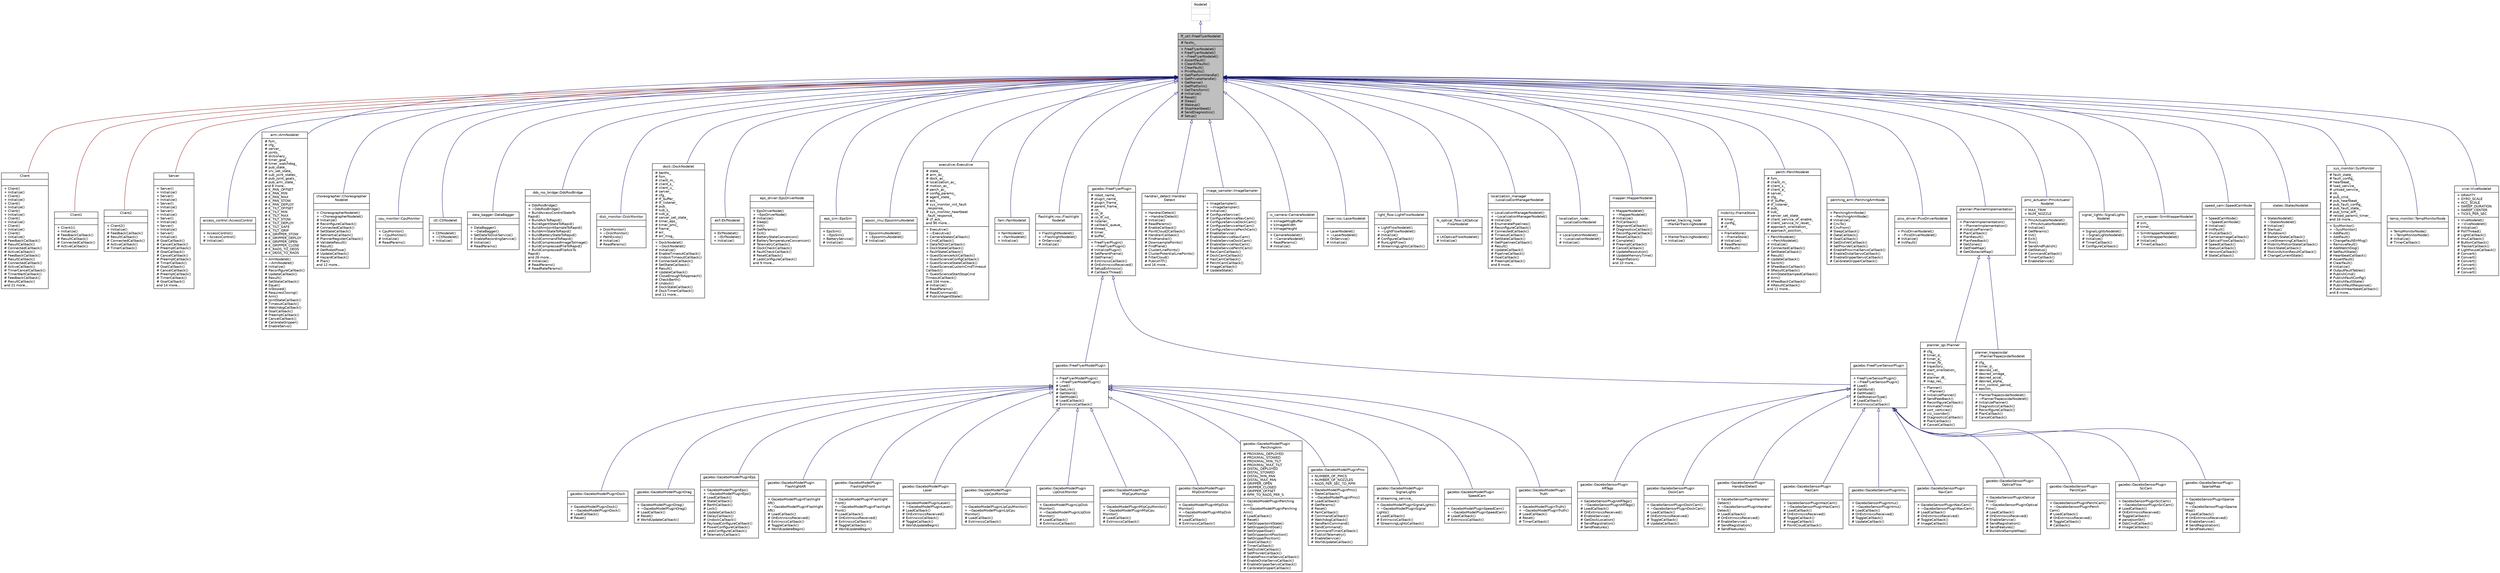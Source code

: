 digraph "ff_util::FreeFlyerNodelet"
{
 // LATEX_PDF_SIZE
  edge [fontname="Helvetica",fontsize="10",labelfontname="Helvetica",labelfontsize="10"];
  node [fontname="Helvetica",fontsize="10",shape=record];
  Node1 [label="{ff_util::FreeFlyerNodelet\n|# faults_\l|+ FreeFlyerNodelet()\l+ FreeFlyerNodelet()\l+ ~FreeFlyerNodelet()\l+ AssertFault()\l+ ClearAllFaults()\l+ ClearFault()\l+ PrintFaults()\l+ GetPlatformHandle()\l+ GetPrivateHandle()\l+ GetName()\l+ GetPlatform()\l+ GetTransform()\l# Initialize()\l# Reset()\l# Sleep()\l# Wakeup()\l# StopHeartbeat()\l# SendDiagnostics()\l# Setup()\l}",height=0.2,width=0.4,color="black", fillcolor="grey75", style="filled", fontcolor="black",tooltip=" "];
  Node2 -> Node1 [dir="back",color="midnightblue",fontsize="10",style="solid",arrowtail="onormal",fontname="Helvetica"];
  Node2 [label="{Nodelet\n||}",height=0.2,width=0.4,color="grey75", fillcolor="white", style="filled",tooltip=" "];
  Node1 -> Node3 [dir="back",color="firebrick4",fontsize="10",style="solid",arrowtail="onormal",fontname="Helvetica"];
  Node3 [label="{Client\n||+ Client()\l+ Initialize()\l+ Client()\l+ Initialize()\l+ Client()\l+ Initialize()\l+ Client()\l+ Initialize()\l+ Client()\l+ Initialize()\l+ Client()\l+ Initialize()\l+ Client()\l+ Initialize()\l# FeedbackCallback()\l# ResultCallback()\l# ConnectedCallback()\l# ActiveCallback()\l# FeedbackCallback()\l# ResultCallback()\l# ConnectedCallback()\l# ActiveCallback()\l# TimerCancelCallback()\l# TimerWaitCallback()\l# FeedbackCallback()\l# ResultCallback()\land 21 more...\l}",height=0.2,width=0.4,color="black", fillcolor="white", style="filled",URL="$classClient.html",tooltip=" "];
  Node1 -> Node4 [dir="back",color="firebrick4",fontsize="10",style="solid",arrowtail="onormal",fontname="Helvetica"];
  Node4 [label="{Client1\n||+ Client1()\l+ Initialize()\l# FeedbackCallback()\l# ResultCallback()\l# ConnectedCallback()\l# ActiveCallback()\l}",height=0.2,width=0.4,color="black", fillcolor="white", style="filled",URL="$classClient1.html",tooltip=" "];
  Node1 -> Node5 [dir="back",color="firebrick4",fontsize="10",style="solid",arrowtail="onormal",fontname="Helvetica"];
  Node5 [label="{Client2\n||+ Client2()\l+ Initialize()\l# FeedbackCallback()\l# ResultCallback()\l# ConnectedCallback()\l# ActiveCallback()\l# TimerCallback()\l}",height=0.2,width=0.4,color="black", fillcolor="white", style="filled",URL="$classClient2.html",tooltip=" "];
  Node1 -> Node6 [dir="back",color="firebrick4",fontsize="10",style="solid",arrowtail="onormal",fontname="Helvetica"];
  Node6 [label="{Server\n||+ Server()\l+ Initialize()\l+ Server()\l+ Initialize()\l+ Server()\l+ Initialize()\l+ Server()\l+ Initialize()\l+ Server()\l+ Initialize()\l+ Server()\l+ Initialize()\l+ Server()\l+ Initialize()\l# GoalCallback()\l# CancelCallback()\l# PreemptCallback()\l# GoalCallback()\l# CancelCallback()\l# PreemptCallback()\l# TimerCallback()\l# GoalCallback()\l# CancelCallback()\l# PreemptCallback()\l# TimerCallback()\l# GoalCallback()\land 14 more...\l}",height=0.2,width=0.4,color="black", fillcolor="white", style="filled",URL="$classServer.html",tooltip=" "];
  Node1 -> Node7 [dir="back",color="midnightblue",fontsize="10",style="solid",arrowtail="onormal",fontname="Helvetica"];
  Node7 [label="{access_control::AccessControl\n||+ AccessControl()\l+ ~AccessControl()\l# Initialize()\l}",height=0.2,width=0.4,color="black", fillcolor="white", style="filled",URL="$classaccess__control_1_1AccessControl.html",tooltip=" "];
  Node1 -> Node8 [dir="back",color="midnightblue",fontsize="10",style="solid",arrowtail="onormal",fontname="Helvetica"];
  Node8 [label="{arm::ArmNodelet\n|# fsm_\l# cfg_\l# server_\l# joints_\l# dictionary_\l# timer_goal_\l# timer_watchdog_\l# pub_state_\l# srv_set_state_\l# sub_joint_states_\l# pub_joint_goals_\l# pub_arm_state_\land 8 more...\l# K_PAN_OFFSET\l# K_PAN_MIN\l# K_PAN_MAX\l# K_PAN_STOW\l# K_PAN_DEPLOY\l# K_TILT_OFFSET\l# K_TILT_MIN\l# K_TILT_MAX\l# K_TILT_STOW\l# K_TILT_DEPLOY\l# K_TILT_SAFE\l# K_TILT_GRIP\l# K_GRIPPER_STOW\l# K_GRIPPER_DEPLOY\l# K_GRIPPER_OPEN\l# K_GRIPPER_CLOSE\l# K_RADS_TO_DEGS\l# K_DEGS_TO_RADS\l|+ ArmNodelet()\l+ ~ArmNodelet()\l# Initialize()\l# ReconfigureCallback()\l# UpdateCallback()\l# Result()\l# SetStateCallback()\l# Equal()\l# IsStowed()\l# RequiresClosing()\l# Arm()\l# JointStateCallback()\l# TimeoutCallback()\l# WatchdogCallback()\l# GoalCallback()\l# PreemptCallback()\l# CancelCallback()\l# CalibrateGripper()\l# EnableServo()\l}",height=0.2,width=0.4,color="black", fillcolor="white", style="filled",URL="$classarm_1_1ArmNodelet.html",tooltip=" "];
  Node1 -> Node9 [dir="back",color="midnightblue",fontsize="10",style="solid",arrowtail="onormal",fontname="Helvetica"];
  Node9 [label="{choreographer::Choreographer\lNodelet\n||+ ChoreographerNodelet()\l+ ~ChoreographerNodelet()\l# Initialize()\l# ReconfigureCallback()\l# ConnectedCallback()\l# SetStateCallback()\l# SetInertiaCallback()\l# PlannerRegisterCallback()\l# ValidateResult()\l# Result()\l# GetRobotPose()\l# UpdateCallback()\l# HazardCallback()\l# Plan()\land 12 more...\l}",height=0.2,width=0.4,color="black", fillcolor="white", style="filled",URL="$classchoreographer_1_1ChoreographerNodelet.html",tooltip=" "];
  Node1 -> Node10 [dir="back",color="midnightblue",fontsize="10",style="solid",arrowtail="onormal",fontname="Helvetica"];
  Node10 [label="{cpu_monitor::CpuMonitor\n||+ CpuMonitor()\l+ ~CpuMonitor()\l# Initialize()\l# ReadParams()\l}",height=0.2,width=0.4,color="black", fillcolor="white", style="filled",URL="$classcpu__monitor_1_1CpuMonitor.html",tooltip=" "];
  Node1 -> Node11 [dir="back",color="midnightblue",fontsize="10",style="solid",arrowtail="onormal",fontname="Helvetica"];
  Node11 [label="{ctl::CtlNodelet\n||+ CtlNodelet()\l+ ~CtlNodelet()\l+ Initialize()\l}",height=0.2,width=0.4,color="black", fillcolor="white", style="filled",URL="$classctl_1_1CtlNodelet.html",tooltip=" "];
  Node1 -> Node12 [dir="back",color="midnightblue",fontsize="10",style="solid",arrowtail="onormal",fontname="Helvetica"];
  Node12 [label="{data_bagger::DataBagger\n||+ DataBagger()\l+ ~DataBagger()\l+ SetDataToDiskService()\l+ EnableRecordingService()\l# Initialize()\l# ReadParams()\l}",height=0.2,width=0.4,color="black", fillcolor="white", style="filled",URL="$classdata__bagger_1_1DataBagger.html",tooltip=" "];
  Node1 -> Node13 [dir="back",color="midnightblue",fontsize="10",style="solid",arrowtail="onormal",fontname="Helvetica"];
  Node13 [label="{dds_ros_bridge::DdsRosBridge\n||+ DdsRosBridge()\l+ ~DdsRosBridge()\l+ BuildAccessControlStateTo\lRapid()\l+ BuildAckToRapid()\l+ BuildAgentStateToRapid()\l+ BuildArmJointSampleToRapid()\l+ BuildArmStateToRapid()\l+ BuildBatteryStateToRapid()\l+ BuildCommandToRapid()\l+ BuildCompressedImageToImage()\l+ BuildCompressedFileToRapid()\l+ BuildCompressedFileAckTo\lRapid()\land 26 more...\l# Initialize()\l# ReadParams()\l# ReadRateParams()\l}",height=0.2,width=0.4,color="black", fillcolor="white", style="filled",URL="$classdds__ros__bridge_1_1DdsRosBridge.html",tooltip=" "];
  Node1 -> Node14 [dir="back",color="midnightblue",fontsize="10",style="solid",arrowtail="onormal",fontname="Helvetica"];
  Node14 [label="{disk_monitor::DiskMonitor\n||+ DiskMonitor()\l+ ~DiskMonitor()\l+ PathExists()\l# Initialize()\l# ReadParams()\l}",height=0.2,width=0.4,color="black", fillcolor="white", style="filled",URL="$classdisk__monitor_1_1DiskMonitor.html",tooltip=" "];
  Node1 -> Node15 [dir="back",color="midnightblue",fontsize="10",style="solid",arrowtail="onormal",fontname="Helvetica"];
  Node15 [label="{dock::DockNodelet\n|# berths_\l# fsm_\l# client_m_\l# client_s_\l# client_u_\l# server_\l# cfg_\l# tf_buffer_\l# tf_listener_\l# pub_\l# sub_s_\l# sub_p_\l# server_set_state_\l# timer_eps_\l# timer_pmc_\l# frame_\l# err_\l# err_msg_\l|+ DockNodelet()\l+ ~DockNodelet()\l# Initialize()\l# EnableTimeoutCallback()\l# UndockTimeoutCallback()\l# ConnectedCallback()\l# SetStateCallback()\l# Result()\l# UpdateCallback()\l# CloseEnoughToApproach()\l# CheckBerth()\l# Undock()\l# DockStateCallback()\l# DockTimerCallback()\land 11 more...\l}",height=0.2,width=0.4,color="black", fillcolor="white", style="filled",URL="$classdock_1_1DockNodelet.html",tooltip=" "];
  Node1 -> Node16 [dir="back",color="midnightblue",fontsize="10",style="solid",arrowtail="onormal",fontname="Helvetica"];
  Node16 [label="{ekf::EkfNodelet\n||+ EkfNodelet()\l+ ~EkfNodelet()\l+ Initialize()\l}",height=0.2,width=0.4,color="black", fillcolor="white", style="filled",URL="$classekf_1_1EkfNodelet.html",tooltip=" "];
  Node1 -> Node17 [dir="back",color="midnightblue",fontsize="10",style="solid",arrowtail="onormal",fontname="Helvetica"];
  Node17 [label="{eps_driver::EpsDriverNode\n||+ EpsDriverNode()\l+ ~EpsDriverNode()\l# Initialize()\l# Sleep()\l# Init()\l# GetParams()\l# Exit()\l# BatteryStateConversion()\l# BatteryTemperatureConversion()\l# TelemetryCallback()\l# DockCheckCallback()\l# FaultCheckCallback()\l# ResetCallback()\l# LedsConfigureCallback()\land 9 more...\l}",height=0.2,width=0.4,color="black", fillcolor="white", style="filled",URL="$classeps__driver_1_1EpsDriverNode.html",tooltip=" "];
  Node1 -> Node18 [dir="back",color="midnightblue",fontsize="10",style="solid",arrowtail="onormal",fontname="Helvetica"];
  Node18 [label="{eps_sim::EpsSim\n||+ EpsSim()\l+ ~EpsSim()\l+ BatteryService()\l# Initialize()\l}",height=0.2,width=0.4,color="black", fillcolor="white", style="filled",URL="$classeps__sim_1_1EpsSim.html",tooltip=" "];
  Node1 -> Node19 [dir="back",color="midnightblue",fontsize="10",style="solid",arrowtail="onormal",fontname="Helvetica"];
  Node19 [label="{epson_imu::EpsonImuNodelet\n||+ EpsonImuNodelet()\l+ ~EpsonImuNodelet()\l# Initialize()\l}",height=0.2,width=0.4,color="black", fillcolor="white", style="filled",URL="$classepson__imu_1_1EpsonImuNodelet.html",tooltip=" "];
  Node1 -> Node20 [dir="back",color="midnightblue",fontsize="10",style="solid",arrowtail="onormal",fontname="Helvetica"];
  Node20 [label="{executive::Executive\n|# state_\l# arm_ac_\l# dock_ac_\l# localization_ac_\l# motion_ac_\l# perch_ac_\l# config_params_\l# agent_state_\l# ack_\l# sys_monitor_init_fault\l_response_\l# sys_monitor_heartbeat\l_fault_response_\l# cf_ack_\land 90 more...\l|+ Executive()\l+ ~Executive()\l+ CameraStatesCallback()\l+ CmdCallback()\l+ DataToDiskCallback()\l+ DockStateCallback()\l+ FaultStateCallback()\l+ GuestScienceAckCallback()\l+ GuestScienceConfigCallback()\l+ GuestScienceStateCallback()\l+ GuestScienceCustomCmdTimeout\lCallback()\l+ GuestScienceStartStopCmd\lTimeoutCallback()\land 104 more...\l# Initialize()\l# ReadParams()\l# ReadCommand()\l# PublishAgentState()\l}",height=0.2,width=0.4,color="black", fillcolor="white", style="filled",URL="$classexecutive_1_1Executive.html",tooltip=" "];
  Node1 -> Node21 [dir="back",color="midnightblue",fontsize="10",style="solid",arrowtail="onormal",fontname="Helvetica"];
  Node21 [label="{fam::FamNodelet\n||+ FamNodelet()\l+ ~FamNodelet()\l+ Initialize()\l}",height=0.2,width=0.4,color="black", fillcolor="white", style="filled",URL="$classfam_1_1FamNodelet.html",tooltip=" "];
  Node1 -> Node22 [dir="back",color="midnightblue",fontsize="10",style="solid",arrowtail="onormal",fontname="Helvetica"];
  Node22 [label="{flashlight::ros::Flashlight\lNodelet\n||+ FlashlightNodelet()\l+ ~FlashlightNodelet()\l+ OnService()\l# Initialize()\l}",height=0.2,width=0.4,color="black", fillcolor="white", style="filled",URL="$classflashlight_1_1ros_1_1FlashlightNodelet.html",tooltip=" "];
  Node1 -> Node23 [dir="back",color="midnightblue",fontsize="10",style="solid",arrowtail="onormal",fontname="Helvetica"];
  Node23 [label="{gazebo::FreeFlyerPlugin\n|# robot_name_\l# plugin_name_\l# plugin_frame_\l# parent_frame_\l# nh_\l# nh_ff_\l# nh_ff_mt_\l# listener_\l# callback_queue_\l# thread_\l# timer_\l# buffer_\l|+ FreeFlyerPlugin()\l+ ~FreeFlyerPlugin()\l# InitializePlugin()\l# SetParentFrame()\l# GetFrame()\l# ExtrinsicsCallback()\l# OnExtrinsicsReceived()\l# SetupExtrinsics()\l# CallbackThread()\l}",height=0.2,width=0.4,color="black", fillcolor="white", style="filled",URL="$classgazebo_1_1FreeFlyerPlugin.html",tooltip=" "];
  Node23 -> Node24 [dir="back",color="midnightblue",fontsize="10",style="solid",arrowtail="onormal",fontname="Helvetica"];
  Node24 [label="{gazebo::FreeFlyerModelPlugin\n||+ FreeFlyerModelPlugin()\l+ ~FreeFlyerModelPlugin()\l# Load()\l# GetLink()\l# GetWorld()\l# GetModel()\l# LoadCallback()\l# ExtrinsicsCallback()\l}",height=0.2,width=0.4,color="black", fillcolor="white", style="filled",URL="$classgazebo_1_1FreeFlyerModelPlugin.html",tooltip=" "];
  Node24 -> Node25 [dir="back",color="midnightblue",fontsize="10",style="solid",arrowtail="onormal",fontname="Helvetica"];
  Node25 [label="{gazebo::GazeboModelPluginDock\n||+ GazeboModelPluginDock()\l+ ~GazeboModelPluginDock()\l# LoadCallback()\l# Reset()\l}",height=0.2,width=0.4,color="black", fillcolor="white", style="filled",URL="$classgazebo_1_1GazeboModelPluginDock.html",tooltip=" "];
  Node24 -> Node26 [dir="back",color="midnightblue",fontsize="10",style="solid",arrowtail="onormal",fontname="Helvetica"];
  Node26 [label="{gazebo::GazeboModelPluginDrag\n||+ GazeboModelPluginDrag()\l+ ~GazeboModelPluginDrag()\l# LoadCallback()\l# Reset()\l# WorldUpdateCallback()\l}",height=0.2,width=0.4,color="black", fillcolor="white", style="filled",URL="$classgazebo_1_1GazeboModelPluginDrag.html",tooltip=" "];
  Node24 -> Node27 [dir="back",color="midnightblue",fontsize="10",style="solid",arrowtail="onormal",fontname="Helvetica"];
  Node27 [label="{gazebo::GazeboModelPluginEps\n||+ GazeboModelPluginEps()\l+ ~GazeboModelPluginEps()\l# LoadCallback()\l# StateCallback()\l# BerthCallback()\l# Lock()\l# UpdateCallback()\l# DelayCallback()\l# UndockCallback()\l# PayloadConfigureCallback()\l# PowerConfigureCallback()\l# LedsConfigureCallback()\l# TelemetryCallback()\l}",height=0.2,width=0.4,color="black", fillcolor="white", style="filled",URL="$classgazebo_1_1GazeboModelPluginEps.html",tooltip=" "];
  Node24 -> Node28 [dir="back",color="midnightblue",fontsize="10",style="solid",arrowtail="onormal",fontname="Helvetica"];
  Node28 [label="{gazebo::GazeboModelPlugin\lFlashlightAft\n||+ GazeboModelPluginFlashlight\lAft()\l+ ~GazeboModelPluginFlashlight\lAft()\l# LoadCallback()\l# OnExtrinsicsReceived()\l# ExtrinsicsCallback()\l# ToggleCallback()\l# WorldUpdateBegin()\l}",height=0.2,width=0.4,color="black", fillcolor="white", style="filled",URL="$classgazebo_1_1GazeboModelPluginFlashlightAft.html",tooltip=" "];
  Node24 -> Node29 [dir="back",color="midnightblue",fontsize="10",style="solid",arrowtail="onormal",fontname="Helvetica"];
  Node29 [label="{gazebo::GazeboModelPlugin\lFlashlightFront\n||+ GazeboModelPluginFlashlight\lFront()\l+ ~GazeboModelPluginFlashlight\lFront()\l# LoadCallback()\l# OnExtrinsicsReceived()\l# ExtrinsicsCallback()\l# ToggleCallback()\l# WorldUpdateBegin()\l}",height=0.2,width=0.4,color="black", fillcolor="white", style="filled",URL="$classgazebo_1_1GazeboModelPluginFlashlightFront.html",tooltip=" "];
  Node24 -> Node30 [dir="back",color="midnightblue",fontsize="10",style="solid",arrowtail="onormal",fontname="Helvetica"];
  Node30 [label="{gazebo::GazeboModelPlugin\lLaser\n||+ GazeboModelPluginLaser()\l+ ~GazeboModelPluginLaser()\l# LoadCallback()\l# OnExtrinsicsReceived()\l# ExtrinsicsCallback()\l# ToggleCallback()\l# WorldUpdateBegin()\l}",height=0.2,width=0.4,color="black", fillcolor="white", style="filled",URL="$classgazebo_1_1GazeboModelPluginLaser.html",tooltip=" "];
  Node24 -> Node31 [dir="back",color="midnightblue",fontsize="10",style="solid",arrowtail="onormal",fontname="Helvetica"];
  Node31 [label="{gazebo::GazeboModelPlugin\lLlpCpuMonitor\n||+ GazeboModelPluginLlpCpuMonitor()\l+ ~GazeboModelPluginLlpCpu\lMonitor()\l# LoadCallback()\l# ExtrinsicsCallback()\l}",height=0.2,width=0.4,color="black", fillcolor="white", style="filled",URL="$classgazebo_1_1GazeboModelPluginLlpCpuMonitor.html",tooltip=" "];
  Node24 -> Node32 [dir="back",color="midnightblue",fontsize="10",style="solid",arrowtail="onormal",fontname="Helvetica"];
  Node32 [label="{gazebo::GazeboModelPlugin\lLlpDiskMonitor\n||+ GazeboModelPluginLlpDisk\lMonitor()\l+ ~GazeboModelPluginLlpDisk\lMonitor()\l# LoadCallback()\l# ExtrinsicsCallback()\l}",height=0.2,width=0.4,color="black", fillcolor="white", style="filled",URL="$classgazebo_1_1GazeboModelPluginLlpDiskMonitor.html",tooltip=" "];
  Node24 -> Node33 [dir="back",color="midnightblue",fontsize="10",style="solid",arrowtail="onormal",fontname="Helvetica"];
  Node33 [label="{gazebo::GazeboModelPlugin\lMlpCpuMonitor\n||+ GazeboModelPluginMlpCpuMonitor()\l+ ~GazeboModelPluginMlpCpu\lMonitor()\l# LoadCallback()\l# ExtrinsicsCallback()\l}",height=0.2,width=0.4,color="black", fillcolor="white", style="filled",URL="$classgazebo_1_1GazeboModelPluginMlpCpuMonitor.html",tooltip=" "];
  Node24 -> Node34 [dir="back",color="midnightblue",fontsize="10",style="solid",arrowtail="onormal",fontname="Helvetica"];
  Node34 [label="{gazebo::GazeboModelPlugin\lMlpDiskMonitor\n||+ GazeboModelPluginMlpDisk\lMonitor()\l+ ~GazeboModelPluginMlpDisk\lMonitor()\l# LoadCallback()\l# ExtrinsicsCallback()\l}",height=0.2,width=0.4,color="black", fillcolor="white", style="filled",URL="$classgazebo_1_1GazeboModelPluginMlpDiskMonitor.html",tooltip=" "];
  Node24 -> Node35 [dir="back",color="midnightblue",fontsize="10",style="solid",arrowtail="onormal",fontname="Helvetica"];
  Node35 [label="{gazebo::GazeboModelPlugin\lPerchingArm\n|# PROXIMAL_DEPLOYED\l# PROXIMAL_STOWED\l# PROXIMAL_MIN_TILT\l# PROXIMAL_MAX_TILT\l# DISTAL_DEPLOYED\l# DISTAL_STOWED\l# DISTAL_MIN_PAN\l# DISTAL_MAX_PAN\l# GRIPPER_OPEN\l# GRIPPER_CLOSED\l# GRIPPER_OFFSET\l# RPM_TO_RADS_PER_S\l|+ GazeboModelPluginPerching\lArm()\l+ ~GazeboModelPluginPerching\lArm()\l# LoadCallback()\l# Reset()\l# GetGripperJointState()\l# SetGripperJointGoal()\l# SetGripperGoal()\l# SetGripperJointPosition()\l# SetGripperPosition()\l# GoalCallback()\l# TimerCallback()\l# SetDistVelCallback()\l# SetProxVelCallback()\l# EnableProximalServoCallback()\l# EnableDistalServoCallback()\l# EnableGripperServoCallback()\l# CalibrateGripperCallback()\l}",height=0.2,width=0.4,color="black", fillcolor="white", style="filled",URL="$classgazebo_1_1GazeboModelPluginPerchingArm.html",tooltip=" "];
  Node24 -> Node36 [dir="back",color="midnightblue",fontsize="10",style="solid",arrowtail="onormal",fontname="Helvetica"];
  Node36 [label="{gazebo::GazeboModelPluginPmc\n|+ NUMBER_OF_PMCS\l+ NUMBER_OF_NOZZLES\l+ RADS_PER_SEC_TO_RPM\l|+ GazeboModelPluginPmc()\l+ StateCallback()\l+ ~GazeboModelPluginPmc()\l# LoadCallback()\l# GetParams()\l# Reset()\l# FamCallback()\l# CommandCallback()\l# WatchdogCallback()\l# SendFamCommand()\l# SendCommand()\l# CommandTimerCallback()\l# PublishTelemetry()\l# EnableService()\l# WorldUpdateCallback()\l}",height=0.2,width=0.4,color="black", fillcolor="white", style="filled",URL="$classgazebo_1_1GazeboModelPluginPmc.html",tooltip=" "];
  Node24 -> Node37 [dir="back",color="midnightblue",fontsize="10",style="solid",arrowtail="onormal",fontname="Helvetica"];
  Node37 [label="{gazebo::GazeboModelPlugin\lSignalLights\n|# streaming_service_\l|+ GazeboModelPluginSignalLights()\l+ ~GazeboModelPluginSignal\lLights()\l# LoadCallback()\l# ExtrinsicsCallback()\l# StreamingLightsCallback()\l}",height=0.2,width=0.4,color="black", fillcolor="white", style="filled",URL="$classgazebo_1_1GazeboModelPluginSignalLights.html",tooltip=" "];
  Node24 -> Node38 [dir="back",color="midnightblue",fontsize="10",style="solid",arrowtail="onormal",fontname="Helvetica"];
  Node38 [label="{gazebo::GazeboModelPlugin\lSpeedCam\n||+ GazeboModelPluginSpeedCam()\l+ ~GazeboModelPluginSpeedCam()\l# LoadCallback()\l# ExtrinsicsCallback()\l}",height=0.2,width=0.4,color="black", fillcolor="white", style="filled",URL="$classgazebo_1_1GazeboModelPluginSpeedCam.html",tooltip=" "];
  Node24 -> Node39 [dir="back",color="midnightblue",fontsize="10",style="solid",arrowtail="onormal",fontname="Helvetica"];
  Node39 [label="{gazebo::GazeboModelPlugin\lTruth\n||+ GazeboModelPluginTruth()\l+ ~GazeboModelPluginTruth()\l# LoadCallback()\l# Reset()\l# TimerCallback()\l}",height=0.2,width=0.4,color="black", fillcolor="white", style="filled",URL="$classgazebo_1_1GazeboModelPluginTruth.html",tooltip=" "];
  Node23 -> Node40 [dir="back",color="midnightblue",fontsize="10",style="solid",arrowtail="onormal",fontname="Helvetica"];
  Node40 [label="{gazebo::FreeFlyerSensorPlugin\n||+ FreeFlyerSensorPlugin()\l+ ~FreeFlyerSensorPlugin()\l# Load()\l# GetWorld()\l# GetModel()\l# GetRotationType()\l# LoadCallback()\l# ExtrinsicsCallback()\l}",height=0.2,width=0.4,color="black", fillcolor="white", style="filled",URL="$classgazebo_1_1FreeFlyerSensorPlugin.html",tooltip=" "];
  Node40 -> Node41 [dir="back",color="midnightblue",fontsize="10",style="solid",arrowtail="onormal",fontname="Helvetica"];
  Node41 [label="{gazebo::GazeboSensorPlugin\lARTags\n||+ GazeboSensorPluginARTags()\l+ ~GazeboSensorPluginARTags()\l# LoadCallback()\l# OnExtrinsicsReceived()\l# EnableService()\l# GetDockLocation()\l# SendRegistration()\l# SendFeatures()\l}",height=0.2,width=0.4,color="black", fillcolor="white", style="filled",URL="$classgazebo_1_1GazeboSensorPluginARTags.html",tooltip=" "];
  Node40 -> Node42 [dir="back",color="midnightblue",fontsize="10",style="solid",arrowtail="onormal",fontname="Helvetica"];
  Node42 [label="{gazebo::GazeboSensorPlugin\lDockCam\n||+ GazeboSensorPluginDockCam()\l+ ~GazeboSensorPluginDockCam()\l# LoadCallback()\l# OnExtrinsicsReceived()\l# ToggleCallback()\l# UpdateCallback()\l}",height=0.2,width=0.4,color="black", fillcolor="white", style="filled",URL="$classgazebo_1_1GazeboSensorPluginDockCam.html",tooltip=" "];
  Node40 -> Node43 [dir="back",color="midnightblue",fontsize="10",style="solid",arrowtail="onormal",fontname="Helvetica"];
  Node43 [label="{gazebo::GazeboSensorPlugin\lHandrailDetect\n||+ GazeboSensorPluginHandrail\lDetect()\l+ ~GazeboSensorPluginHandrail\lDetect()\l# LoadCallback()\l# OnExtrinsicsReceived()\l# EnableService()\l# SendRegistration()\l# SendFeatures()\l}",height=0.2,width=0.4,color="black", fillcolor="white", style="filled",URL="$classgazebo_1_1GazeboSensorPluginHandrailDetect.html",tooltip=" "];
  Node40 -> Node44 [dir="back",color="midnightblue",fontsize="10",style="solid",arrowtail="onormal",fontname="Helvetica"];
  Node44 [label="{gazebo::GazeboSensorPlugin\lHazCam\n||+ GazeboSensorPluginHazCam()\l+ ~GazeboSensorPluginHazCam()\l# LoadCallback()\l# OnExtrinsicsReceived()\l# ToggleCallback()\l# ImageCallback()\l# PointCloudCallback()\l}",height=0.2,width=0.4,color="black", fillcolor="white", style="filled",URL="$classgazebo_1_1GazeboSensorPluginHazCam.html",tooltip=" "];
  Node40 -> Node45 [dir="back",color="midnightblue",fontsize="10",style="solid",arrowtail="onormal",fontname="Helvetica"];
  Node45 [label="{gazebo::GazeboSensorPluginImu\n||+ GazeboSensorPluginImu()\l+ ~GazeboSensorPluginImu()\l# LoadCallback()\l# OnExtrinsicsReceived()\l# ToggleCallback()\l# UpdateCallback()\l}",height=0.2,width=0.4,color="black", fillcolor="white", style="filled",URL="$classgazebo_1_1GazeboSensorPluginImu.html",tooltip=" "];
  Node40 -> Node46 [dir="back",color="midnightblue",fontsize="10",style="solid",arrowtail="onormal",fontname="Helvetica"];
  Node46 [label="{gazebo::GazeboSensorPlugin\lNavCam\n||+ GazeboSensorPluginNavCam()\l+ ~GazeboSensorPluginNavCam()\l# LoadCallback()\l# OnExtrinsicsReceived()\l# ToggleCallback()\l# ImageCallback()\l}",height=0.2,width=0.4,color="black", fillcolor="white", style="filled",URL="$classgazebo_1_1GazeboSensorPluginNavCam.html",tooltip=" "];
  Node40 -> Node47 [dir="back",color="midnightblue",fontsize="10",style="solid",arrowtail="onormal",fontname="Helvetica"];
  Node47 [label="{gazebo::GazeboSensorPlugin\lOpticalFlow\n||+ GazeboSensorPluginOptical\lFlow()\l+ ~GazeboSensorPluginOptical\lFlow()\l# LoadCallback()\l# OnExtrinsicsReceived()\l# EnableService()\l# SendRegistration()\l# SendFeatures()\l# BuildAndSampleMap()\l}",height=0.2,width=0.4,color="black", fillcolor="white", style="filled",URL="$classgazebo_1_1GazeboSensorPluginOpticalFlow.html",tooltip=" "];
  Node40 -> Node48 [dir="back",color="midnightblue",fontsize="10",style="solid",arrowtail="onormal",fontname="Helvetica"];
  Node48 [label="{gazebo::GazeboSensorPlugin\lPerchCam\n||+ GazeboSensorPluginPerchCam()\l+ ~GazeboSensorPluginPerch\lCam()\l# LoadCallback()\l# OnExtrinsicsReceived()\l# ToggleCallback()\l# Callback()\l}",height=0.2,width=0.4,color="black", fillcolor="white", style="filled",URL="$classgazebo_1_1GazeboSensorPluginPerchCam.html",tooltip=" "];
  Node40 -> Node49 [dir="back",color="midnightblue",fontsize="10",style="solid",arrowtail="onormal",fontname="Helvetica"];
  Node49 [label="{gazebo::GazeboSensorPlugin\lSciCam\n||+ GazeboSensorPluginSciCam()\l+ ~GazeboSensorPluginSciCam()\l# LoadCallback()\l# OnExtrinsicsReceived()\l# ToggleCallback()\l# parseJsonStr()\l# DdsCmdCallback()\l# ImageCallback()\l}",height=0.2,width=0.4,color="black", fillcolor="white", style="filled",URL="$classgazebo_1_1GazeboSensorPluginSciCam.html",tooltip=" "];
  Node40 -> Node50 [dir="back",color="midnightblue",fontsize="10",style="solid",arrowtail="onormal",fontname="Helvetica"];
  Node50 [label="{gazebo::GazeboSensorPlugin\lSparseMap\n||+ GazeboSensorPluginSparse\lMap()\l+ ~GazeboSensorPluginSparse\lMap()\l# LoadCallback()\l# OnExtrinsicsReceived()\l# EnableService()\l# SendRegistration()\l# SendFeatures()\l}",height=0.2,width=0.4,color="black", fillcolor="white", style="filled",URL="$classgazebo_1_1GazeboSensorPluginSparseMap.html",tooltip=" "];
  Node1 -> Node51 [dir="back",color="midnightblue",fontsize="10",style="solid",arrowtail="onormal",fontname="Helvetica"];
  Node51 [label="{handrail_detect::Handrail\lDetect\n||+ HandrailDetect()\l+ ~HandrailDetect()\l# Initialize()\l# ReadParams()\l# EnableCallback()\l# PointCloud2Callback()\l# HandrailCallback()\l# FindHandrail()\l# DownsamplePoints()\l# FindPlane()\l# ClusterLinePoints()\l# ClusterPotentialLinePoints()\l# FilterCloud()\l# PublishTF()\land 16 more...\l}",height=0.2,width=0.4,color="black", fillcolor="white", style="filled",URL="$classhandrail__detect_1_1HandrailDetect.html",tooltip=" "];
  Node1 -> Node52 [dir="back",color="midnightblue",fontsize="10",style="solid",arrowtail="onormal",fontname="Helvetica"];
  Node52 [label="{image_sampler::ImageSampler\n||+ ImageSampler()\l+ ~ImageSampler()\l# Initialize()\l# ConfigureService()\l# ConfigureServiceNavCam()\l# ConfigureServiceDockCam()\l# ConfigureServiceHazCam()\l# ConfigureServicePerchCam()\l# EnableService()\l# EnableServiceNavCam()\l# EnableServiceDockCam()\l# EnableServiceHazCam()\l# EnableServicePerchCam()\l# NavCamCallback()\l# DockCamCallback()\l# HazCamCallback()\l# PerchCamCallback()\l# ImageCallback()\l# UpdateState()\l}",height=0.2,width=0.4,color="black", fillcolor="white", style="filled",URL="$classimage__sampler_1_1ImageSampler.html",tooltip=" "];
  Node1 -> Node53 [dir="back",color="midnightblue",fontsize="10",style="solid",arrowtail="onormal",fontname="Helvetica"];
  Node53 [label="{is_camera::CameraNodelet\n|+ kImageMsgBuffer\l+ kImageWidth\l+ kImageHeight\l|+ CameraNodelet()\l+ ~CameraNodelet()\l+ ReadParams()\l# Initialize()\l}",height=0.2,width=0.4,color="black", fillcolor="white", style="filled",URL="$classis__camera_1_1CameraNodelet.html",tooltip=" "];
  Node1 -> Node54 [dir="back",color="midnightblue",fontsize="10",style="solid",arrowtail="onormal",fontname="Helvetica"];
  Node54 [label="{laser::ros::LaserNodelet\n||+ LaserNodelet()\l+ ~LaserNodelet()\l+ OnService()\l# Initialize()\l}",height=0.2,width=0.4,color="black", fillcolor="white", style="filled",URL="$classlaser_1_1ros_1_1LaserNodelet.html",tooltip=" "];
  Node1 -> Node55 [dir="back",color="midnightblue",fontsize="10",style="solid",arrowtail="onormal",fontname="Helvetica"];
  Node55 [label="{light_flow::LightFlowNodelet\n||+ LightFlowNodelet()\l+ ~LightFlowNodelet()\l# Initialize()\l# ConfigureCallback()\l# RunLightFlow()\l# StreamingLightsCallback()\l}",height=0.2,width=0.4,color="black", fillcolor="white", style="filled",URL="$classlight__flow_1_1LightFlowNodelet.html",tooltip=" "];
  Node1 -> Node56 [dir="back",color="midnightblue",fontsize="10",style="solid",arrowtail="onormal",fontname="Helvetica"];
  Node56 [label="{lk_optical_flow::LKOptical\lFlowNodelet\n||+ LKOpticalFlowNodelet()\l# Initialize()\l}",height=0.2,width=0.4,color="black", fillcolor="white", style="filled",URL="$classlk__optical__flow_1_1LKOpticalFlowNodelet.html",tooltip=" "];
  Node1 -> Node57 [dir="back",color="midnightblue",fontsize="10",style="solid",arrowtail="onormal",fontname="Helvetica"];
  Node57 [label="{localization_manager\l::LocalizationManagerNodelet\n||+ LocalizationManagerNodelet()\l+ ~LocalizationManagerNodelet()\l# Initialize()\l# EnumeratePipelines()\l# ReconfigureCallback()\l# ConnectedCallback()\l# TimeoutCallback()\l# SetStateCallback()\l# GetPipelinesCallback()\l# Result()\l# UpdateCallback()\l# PipelineCallback()\l# GoalCallback()\l# PreemptCallback()\land 8 more...\l}",height=0.2,width=0.4,color="black", fillcolor="white", style="filled",URL="$classlocalization__manager_1_1LocalizationManagerNodelet.html",tooltip=" "];
  Node1 -> Node58 [dir="back",color="midnightblue",fontsize="10",style="solid",arrowtail="onormal",fontname="Helvetica"];
  Node58 [label="{localization_node::\lLocalizationNodelet\n||+ LocalizationNodelet()\l+ ~LocalizationNodelet()\l# Initialize()\l}",height=0.2,width=0.4,color="black", fillcolor="white", style="filled",URL="$classlocalization__node_1_1LocalizationNodelet.html",tooltip=" "];
  Node1 -> Node59 [dir="back",color="midnightblue",fontsize="10",style="solid",arrowtail="onormal",fontname="Helvetica"];
  Node59 [label="{mapper::MapperNodelet\n||+ MapperNodelet()\l+ ~MapperNodelet()\l# Initialize()\l# PclCallback()\l# SegmentCallback()\l# DiagnosticsCallback()\l# ReconfigureCallback()\l# ResetCallback()\l# Complete()\l# PreemptCallback()\l# CancelCallback()\l# UpdateResolution()\l# UpdateMemoryTime()\l# MapInflation()\land 10 more...\l}",height=0.2,width=0.4,color="black", fillcolor="white", style="filled",URL="$classmapper_1_1MapperNodelet.html",tooltip=" "];
  Node1 -> Node60 [dir="back",color="midnightblue",fontsize="10",style="solid",arrowtail="onormal",fontname="Helvetica"];
  Node60 [label="{marker_tracking_node\l::MarkerTrackingNodelet\n||+ MarkerTrackingNodelet()\l+ Initialize()\l}",height=0.2,width=0.4,color="black", fillcolor="white", style="filled",URL="$classmarker__tracking__node_1_1MarkerTrackingNodelet.html",tooltip=" "];
  Node1 -> Node61 [dir="back",color="midnightblue",fontsize="10",style="solid",arrowtail="onormal",fontname="Helvetica"];
  Node61 [label="{mobility::FrameStore\n|# timer_\l# config_\l# tf_\l|+ FrameStore()\l+ ~FrameStore()\l# Initialize()\l# ReadParams()\l# InitFault()\l}",height=0.2,width=0.4,color="black", fillcolor="white", style="filled",URL="$classmobility_1_1FrameStore.html",tooltip=" "];
  Node1 -> Node62 [dir="back",color="midnightblue",fontsize="10",style="solid",arrowtail="onormal",fontname="Helvetica"];
  Node62 [label="{perch::PerchNodelet\n|# fsm_\l# client_m_\l# client_s_\l# client_a_\l# server_\l# cfg_\l# tf_buffer_\l# tf_listener_\l# pub_\l# sub_\l# server_set_state_\l# client_service_of_enable_\l# client_service_hr_reset_\l# approach_orientation_\l# approach_position_\l|+ PerchNodelet()\l+ ~PerchNodelet()\l# Initialize()\l# ConnectedCallback()\l# SetStateCallback()\l# Result()\l# UpdateCallback()\l# Switch()\l# SFeedbackCallback()\l# SResultCallback()\l# ArmStateStampedCallback()\l# Arm()\l# AFeedbackCallback()\l# AResultCallback()\land 11 more...\l}",height=0.2,width=0.4,color="black", fillcolor="white", style="filled",URL="$classperch_1_1PerchNodelet.html",tooltip=" "];
  Node1 -> Node63 [dir="back",color="midnightblue",fontsize="10",style="solid",arrowtail="onormal",fontname="Helvetica"];
  Node63 [label="{perching_arm::PerchingArmNode\n||+ PerchingArmNode()\l+ ~PerchingArmNode()\l# Initialize()\l# CnvTo()\l# CnvFrom()\l# SleepCallback()\l# DataCallback()\l# GoalCallback()\l# SetDistVelCallback()\l# SetProxVelCallback()\l# EnableProximalServoCallback()\l# EnableDistalServoCallback()\l# EnableGripperServoCallback()\l# CalibrateGripperCallback()\l}",height=0.2,width=0.4,color="black", fillcolor="white", style="filled",URL="$classperching__arm_1_1PerchingArmNode.html",tooltip=" "];
  Node1 -> Node64 [dir="back",color="midnightblue",fontsize="10",style="solid",arrowtail="onormal",fontname="Helvetica"];
  Node64 [label="{pico_driver::PicoDriverNodelet\n||+ PicoDriverNodelet()\l+ ~PicoDriverNodelet()\l# Initialize()\l# InitFault()\l}",height=0.2,width=0.4,color="black", fillcolor="white", style="filled",URL="$classpico__driver_1_1PicoDriverNodelet.html",tooltip=" "];
  Node1 -> Node65 [dir="back",color="midnightblue",fontsize="10",style="solid",arrowtail="onormal",fontname="Helvetica"];
  Node65 [label="{planner::PlannerImplementation\n||+ PlannerImplementation()\l+ ~PlannerImplementation()\l# InitializePlanner()\l# PlanCallback()\l# PlanResult()\l# PlanFeedback()\l# GetZones()\l# GetFreeMap()\l# GetObstacleMap()\l}",height=0.2,width=0.4,color="black", fillcolor="white", style="filled",URL="$classplanner_1_1PlannerImplementation.html",tooltip=" "];
  Node65 -> Node66 [dir="back",color="midnightblue",fontsize="10",style="solid",arrowtail="onormal",fontname="Helvetica"];
  Node66 [label="{planner_qp::Planner\n|# cfg_\l# timer_d_\l# timer_a_\l# timer_fb_\l# trajectory_\l# start_orientation_\l# axis_\l# planner_dt_\l# map_res_\l|+ Planner()\l+ ~Planner()\l# InitializePlanner()\l# SendFeedback()\l# ReconfigureCallback()\l# AnimateTimer()\l# sort_verticies()\l# viz_cooridor()\l# DiagnosticsCallback()\l# PlanCallback()\l# CancelCallback()\l}",height=0.2,width=0.4,color="black", fillcolor="white", style="filled",URL="$classplanner__qp_1_1Planner.html",tooltip=" "];
  Node65 -> Node67 [dir="back",color="midnightblue",fontsize="10",style="solid",arrowtail="onormal",fontname="Helvetica"];
  Node67 [label="{planner_trapezoidal\l::PlannerTrapezoidalNodelet\n|# cfg_\l# timer_d_\l# desired_vel_\l# desired_omega_\l# desired_accel_\l# desired_alpha_\l# min_control_period_\l# epsilon_\l|+ PlannerTrapezoidalNodelet()\l+ ~PlannerTrapezoidalNodelet()\l# InitializePlanner()\l# DiagnosticsCallback()\l# ReconfigureCallback()\l# PlanCallback()\l# CancelCallback()\l}",height=0.2,width=0.4,color="black", fillcolor="white", style="filled",URL="$classplanner__trapezoidal_1_1PlannerTrapezoidalNodelet.html",tooltip=" "];
  Node1 -> Node68 [dir="back",color="midnightblue",fontsize="10",style="solid",arrowtail="onormal",fontname="Helvetica"];
  Node68 [label="{pmc_actuator::PmcActuator\lNodelet\n|+ MAX_TRIM\l+ NUM_NOZZLE\l|+ PmcActuatorNodelet()\l+ ~PmcActuatorNodelet()\l# Initialize()\l# GetParams()\l# Init()\l# Exit()\l# Trim()\l# SendAndPublish()\l# GetStatus()\l# CommandCallback()\l# TimerCallback()\l# EnableService()\l}",height=0.2,width=0.4,color="black", fillcolor="white", style="filled",URL="$classpmc__actuator_1_1PmcActuatorNodelet.html",tooltip=" "];
  Node1 -> Node69 [dir="back",color="midnightblue",fontsize="10",style="solid",arrowtail="onormal",fontname="Helvetica"];
  Node69 [label="{signal_lights::SignalLights\lNodelet\n||+ SignalLightsNodelet()\l+ ~SignalLightsNodelet()\l# Initialize()\l# TimerCallback()\l# ConfigureCallback()\l}",height=0.2,width=0.4,color="black", fillcolor="white", style="filled",URL="$classsignal__lights_1_1SignalLightsNodelet.html",tooltip=" "];
  Node1 -> Node70 [dir="back",color="midnightblue",fontsize="10",style="solid",arrowtail="onormal",fontname="Helvetica"];
  Node70 [label="{sim_wrapper::SimWrapperNodelet\n|# sim_\l# timer_\l|+ SimWrapperNodelet()\l+ ~SimWrapperNodelet()\l# Initialize()\l# TimerCallback()\l}",height=0.2,width=0.4,color="black", fillcolor="white", style="filled",URL="$classsim__wrapper_1_1SimWrapperNodelet.html",tooltip=" "];
  Node1 -> Node71 [dir="back",color="midnightblue",fontsize="10",style="solid",arrowtail="onormal",fontname="Helvetica"];
  Node71 [label="{speed_cam::SpeedCamNode\n||+ SpeedCamNode()\l+ ~SpeedCamNode()\l# Initialize()\l# InitFault()\l# ImuCallback()\l# CameraImageCallback()\l# OpticalFlowCallback()\l# SpeedCallback()\l# StatusCallback()\l# VersionCallback()\l# StateCallback()\l}",height=0.2,width=0.4,color="black", fillcolor="white", style="filled",URL="$classspeed__cam_1_1SpeedCamNode.html",tooltip=" "];
  Node1 -> Node72 [dir="back",color="midnightblue",fontsize="10",style="solid",arrowtail="onormal",fontname="Helvetica"];
  Node72 [label="{states::StatesNodelet\n||+ StatesNodelet()\l+ ~StatesNodelet()\l# Initialize()\l# Startup()\l# Shutdown()\l# BatteryStateCallback()\l# LiveStreamingCallback()\l# MobilityMotionStateCallback()\l# DockStateCallback()\l# MotionActionResultCallback()\l# ChangeCurrentState()\l}",height=0.2,width=0.4,color="black", fillcolor="white", style="filled",URL="$classstates_1_1StatesNodelet.html",tooltip=" "];
  Node1 -> Node73 [dir="back",color="midnightblue",fontsize="10",style="solid",arrowtail="onormal",fontname="Helvetica"];
  Node73 [label="{sys_monitor::SysMonitor\n|# fault_state_\l# fault_config_\l# heartbeat_\l# load_service_\l# unload_service_\l# nh_\l# pub_cmd_\l# pub_heartbeat_\l# pub_fault_config_\l# pub_fault_state_\l# pub_time_diff_\l# reload_params_timer_\land 16 more...\l|+ SysMonitor()\l+ ~SysMonitor()\l+ AddFault()\l+ AddFault()\l+ ChangeFaultErrMsg()\l+ RemoveFault()\l# AddWatchDog()\l# SetFaultState()\l# HeartbeatCallback()\l# AssertFault()\l# ClearFault()\l# Initialize()\l# OutputFaultTables()\l# PublishCmd()\l# PublishFaultConfig()\l# PublishFaultState()\l# PublishFaultResponse()\l# PublishHeartbeatCallback()\land 8 more...\l}",height=0.2,width=0.4,color="black", fillcolor="white", style="filled",URL="$classsys__monitor_1_1SysMonitor.html",tooltip=" "];
  Node1 -> Node74 [dir="back",color="midnightblue",fontsize="10",style="solid",arrowtail="onormal",fontname="Helvetica"];
  Node74 [label="{temp_monitor::TempMonitorNode\n||+ TempMonitorNode()\l+ ~TempMonitorNode()\l# Initialize()\l# TimerCallback()\l}",height=0.2,width=0.4,color="black", fillcolor="white", style="filled",URL="$classtemp__monitor_1_1TempMonitorNode.html",tooltip=" "];
  Node1 -> Node75 [dir="back",color="midnightblue",fontsize="10",style="solid",arrowtail="onormal",fontname="Helvetica"];
  Node75 [label="{vive::ViveNodelet\n|+ GRAVITY\l+ GYRO_SCALE\l+ ACC_SCALE\l+ SWEEP_DURATION\l+ SWEEP_CENTER\l+ TICKS_PER_SEC\l|+ ViveNodelet()\l+ ~ViveNodelet()\l# Initialize()\l# PollThread()\l# LightCallback()\l# ImuCallback()\l# ButtonCallback()\l# TrackerCallback()\l# LighthouseCallback()\l# Convert()\l# Convert()\l# Convert()\l# Convert()\l# Convert()\l# Convert()\l}",height=0.2,width=0.4,color="black", fillcolor="white", style="filled",URL="$classvive_1_1ViveNodelet.html",tooltip=" "];
}
